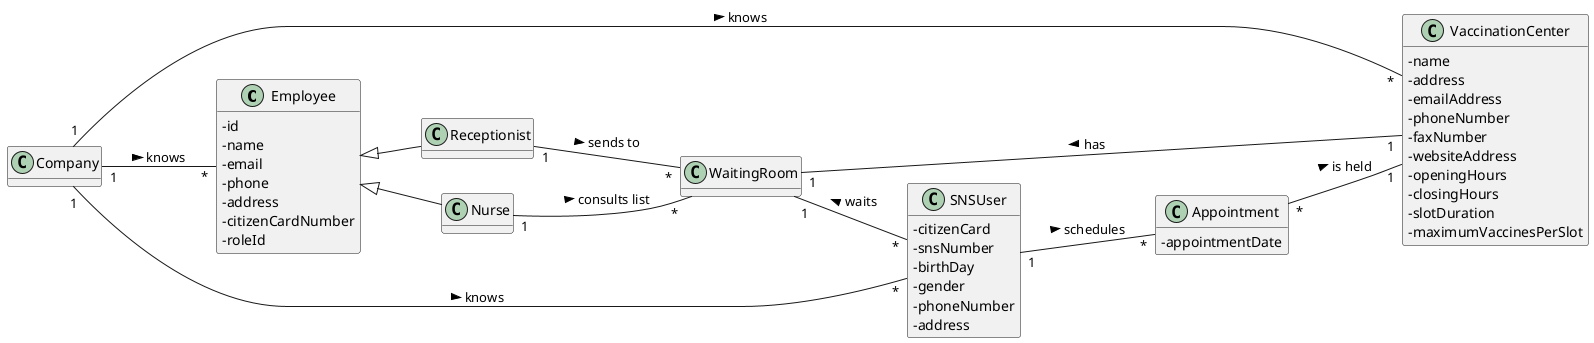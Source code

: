 @startuml
hide methods
left to right direction
skinparam classAttributeIconSize 0

class Employee {
  -id
  -name
  -email
  -phone
  -address
  -citizenCardNumber
  -roleId
}

class Nurse {}

class Receptionist {}

class VaccinationCenter {
  - name
  - address
  - emailAddress
  - phoneNumber
  - faxNumber
  - websiteAddress
  - openingHours
  - closingHours
  - slotDuration
  - maximumVaccinesPerSlot
}

class WaitingRoom {}

class SNSUser {
  - citizenCard
  - snsNumber
  - birthDay
  - gender
  - phoneNumber
  - address
}

class Company {}

class Appointment {
  -appointmentDate

}

Employee <|-- Nurse
Employee <|-- Receptionist

VaccinationCenter "1" -- "1" WaitingRoom : has >
WaitingRoom "1" -- "*" SNSUser : waits <

Nurse "1" -- "*" WaitingRoom : consults list >
Receptionist "1" -- "*" WaitingRoom : sends to >

Company "1" -- "*" VaccinationCenter : knows > 
Company "1" -- "*" SNSUser : knows > 
Company "1" -- "*" Employee : knows > 

SNSUser "1" -- "*" Appointment : schedules >
Appointment "*" -- "1" VaccinationCenter : is held >

@enduml
